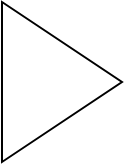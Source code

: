 <mxfile version="20.8.15" type="github">
  <diagram name="pipeline" id="e1wFYsPqcQ0wLVG2scBn">
    <mxGraphModel dx="1360" dy="795" grid="1" gridSize="10" guides="1" tooltips="1" connect="1" arrows="1" fold="1" page="1" pageScale="1" pageWidth="827" pageHeight="1169" math="0" shadow="0">
      <root>
        <mxCell id="0" />
        <mxCell id="1" parent="0" />
        <mxCell id="grGa16mLLxmnXQvjI8Sc-1" value="" style="triangle;whiteSpace=wrap;html=1;" vertex="1" parent="1">
          <mxGeometry x="240" y="330" width="60" height="80" as="geometry" />
        </mxCell>
      </root>
    </mxGraphModel>
  </diagram>
</mxfile>
